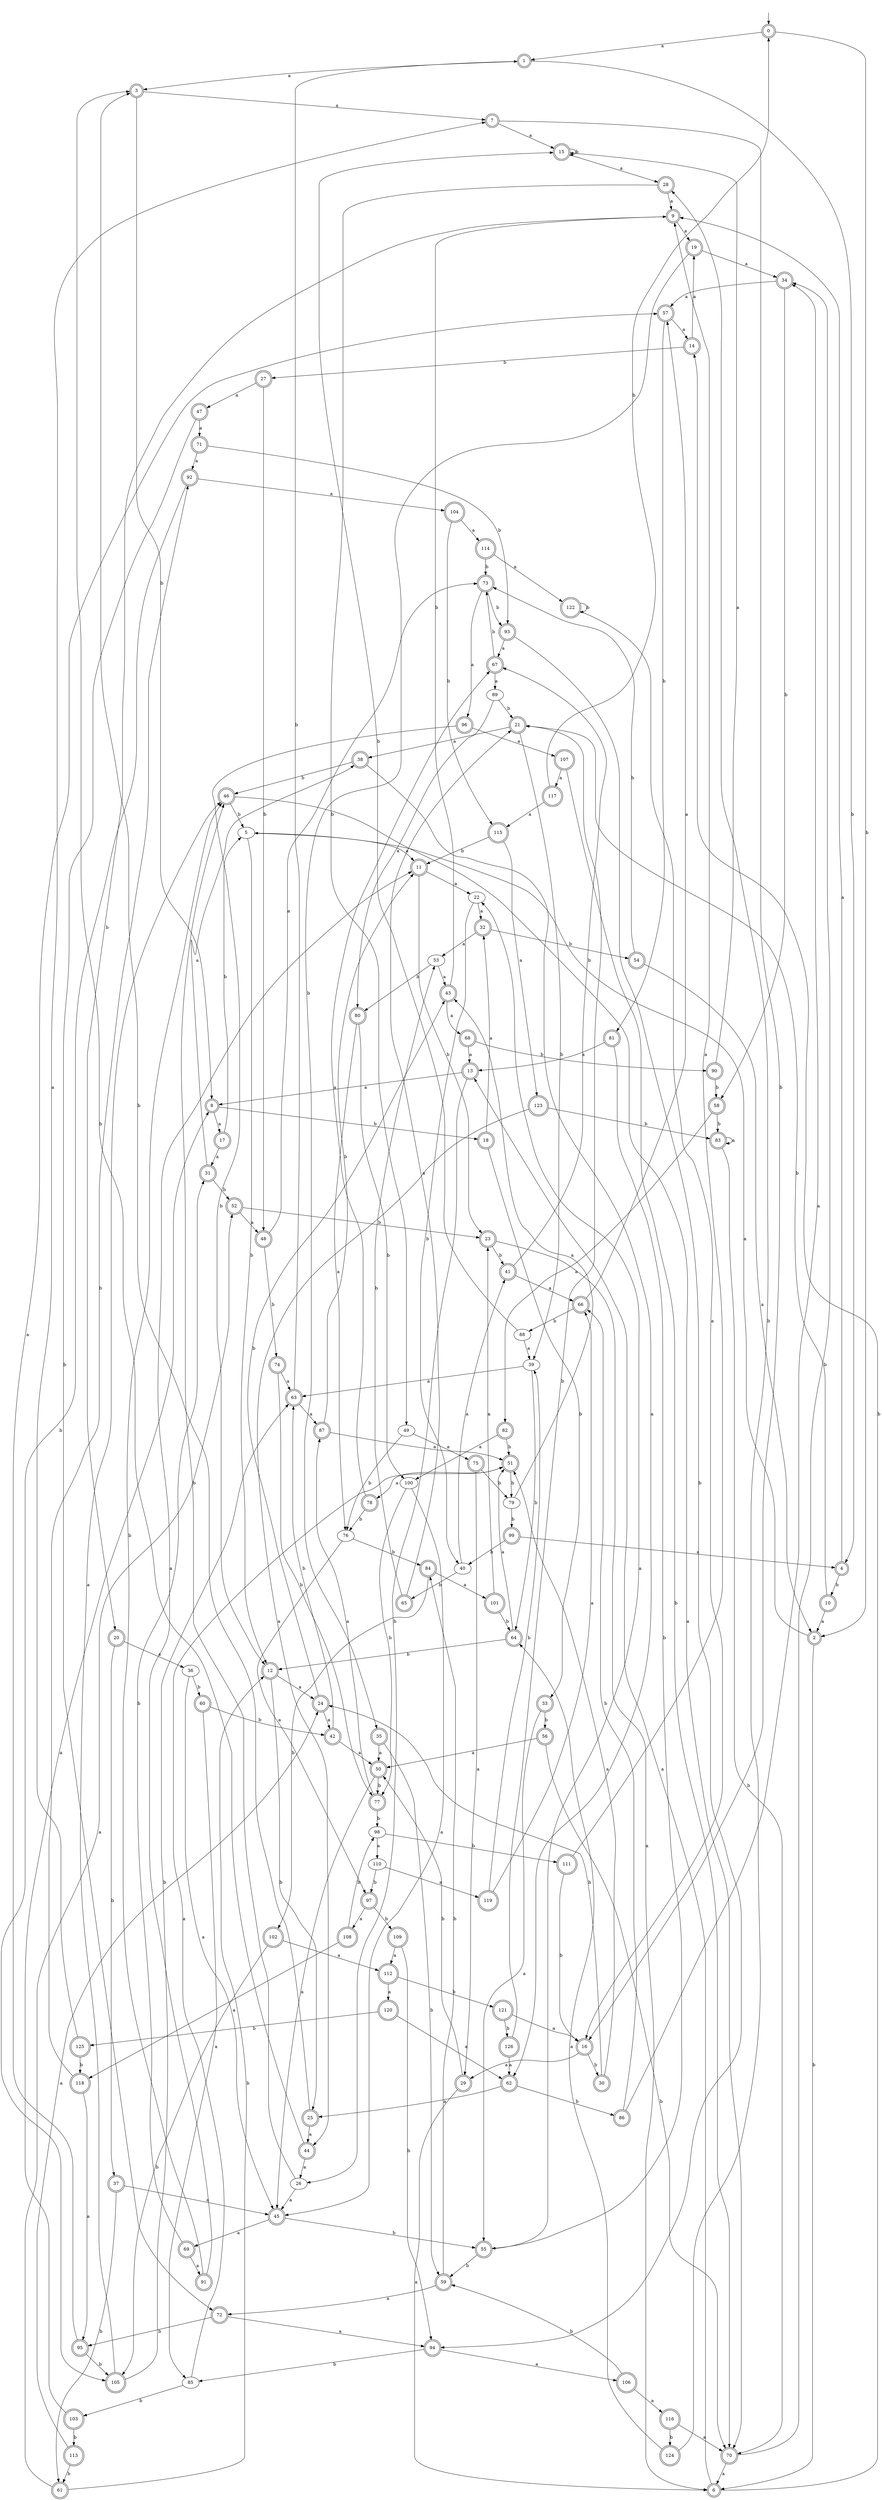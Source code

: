 digraph RandomDFA {
  __start0 [label="", shape=none];
  __start0 -> 0 [label=""];
  0 [shape=circle] [shape=doublecircle]
  0 -> 1 [label="a"]
  0 -> 2 [label="b"]
  1 [shape=doublecircle]
  1 -> 3 [label="a"]
  1 -> 4 [label="b"]
  2 [shape=doublecircle]
  2 -> 5 [label="a"]
  2 -> 6 [label="b"]
  3 [shape=doublecircle]
  3 -> 7 [label="a"]
  3 -> 8 [label="b"]
  4 [shape=doublecircle]
  4 -> 9 [label="a"]
  4 -> 10 [label="b"]
  5
  5 -> 11 [label="a"]
  5 -> 12 [label="b"]
  6 [shape=doublecircle]
  6 -> 13 [label="a"]
  6 -> 14 [label="b"]
  7 [shape=doublecircle]
  7 -> 15 [label="a"]
  7 -> 16 [label="b"]
  8 [shape=doublecircle]
  8 -> 17 [label="a"]
  8 -> 18 [label="b"]
  9 [shape=doublecircle]
  9 -> 19 [label="a"]
  9 -> 20 [label="b"]
  10 [shape=doublecircle]
  10 -> 2 [label="a"]
  10 -> 21 [label="b"]
  11 [shape=doublecircle]
  11 -> 22 [label="a"]
  11 -> 23 [label="b"]
  12 [shape=doublecircle]
  12 -> 24 [label="a"]
  12 -> 25 [label="b"]
  13 [shape=doublecircle]
  13 -> 8 [label="a"]
  13 -> 26 [label="b"]
  14 [shape=doublecircle]
  14 -> 19 [label="a"]
  14 -> 27 [label="b"]
  15 [shape=doublecircle]
  15 -> 28 [label="a"]
  15 -> 15 [label="b"]
  16 [shape=doublecircle]
  16 -> 29 [label="a"]
  16 -> 30 [label="b"]
  17 [shape=doublecircle]
  17 -> 31 [label="a"]
  17 -> 5 [label="b"]
  18 [shape=doublecircle]
  18 -> 32 [label="a"]
  18 -> 33 [label="b"]
  19 [shape=doublecircle]
  19 -> 34 [label="a"]
  19 -> 35 [label="b"]
  20 [shape=doublecircle]
  20 -> 36 [label="a"]
  20 -> 37 [label="b"]
  21 [shape=doublecircle]
  21 -> 38 [label="a"]
  21 -> 39 [label="b"]
  22
  22 -> 32 [label="a"]
  22 -> 40 [label="b"]
  23 [shape=doublecircle]
  23 -> 6 [label="a"]
  23 -> 41 [label="b"]
  24 [shape=doublecircle]
  24 -> 42 [label="a"]
  24 -> 43 [label="b"]
  25 [shape=doublecircle]
  25 -> 44 [label="a"]
  25 -> 3 [label="b"]
  26
  26 -> 45 [label="a"]
  26 -> 46 [label="b"]
  27 [shape=doublecircle]
  27 -> 47 [label="a"]
  27 -> 48 [label="b"]
  28 [shape=doublecircle]
  28 -> 9 [label="a"]
  28 -> 49 [label="b"]
  29 [shape=doublecircle]
  29 -> 6 [label="a"]
  29 -> 50 [label="b"]
  30 [shape=doublecircle]
  30 -> 51 [label="a"]
  30 -> 24 [label="b"]
  31 [shape=doublecircle]
  31 -> 38 [label="a"]
  31 -> 52 [label="b"]
  32 [shape=doublecircle]
  32 -> 53 [label="a"]
  32 -> 54 [label="b"]
  33 [shape=doublecircle]
  33 -> 55 [label="a"]
  33 -> 56 [label="b"]
  34 [shape=doublecircle]
  34 -> 57 [label="a"]
  34 -> 58 [label="b"]
  35 [shape=doublecircle]
  35 -> 50 [label="a"]
  35 -> 59 [label="b"]
  36
  36 -> 45 [label="a"]
  36 -> 60 [label="b"]
  37 [shape=doublecircle]
  37 -> 45 [label="a"]
  37 -> 61 [label="b"]
  38 [shape=doublecircle]
  38 -> 62 [label="a"]
  38 -> 46 [label="b"]
  39
  39 -> 63 [label="a"]
  39 -> 64 [label="b"]
  40
  40 -> 41 [label="a"]
  40 -> 65 [label="b"]
  41 [shape=doublecircle]
  41 -> 66 [label="a"]
  41 -> 67 [label="b"]
  42 [shape=doublecircle]
  42 -> 50 [label="a"]
  42 -> 63 [label="b"]
  43 [shape=doublecircle]
  43 -> 68 [label="a"]
  43 -> 9 [label="b"]
  44 [shape=doublecircle]
  44 -> 26 [label="a"]
  44 -> 3 [label="b"]
  45 [shape=doublecircle]
  45 -> 69 [label="a"]
  45 -> 55 [label="b"]
  46 [shape=doublecircle]
  46 -> 70 [label="a"]
  46 -> 5 [label="b"]
  47 [shape=doublecircle]
  47 -> 71 [label="a"]
  47 -> 72 [label="b"]
  48 [shape=doublecircle]
  48 -> 73 [label="a"]
  48 -> 74 [label="b"]
  49
  49 -> 75 [label="a"]
  49 -> 76 [label="b"]
  50 [shape=doublecircle]
  50 -> 45 [label="a"]
  50 -> 77 [label="b"]
  51 [shape=doublecircle]
  51 -> 78 [label="a"]
  51 -> 79 [label="b"]
  52 [shape=doublecircle]
  52 -> 48 [label="a"]
  52 -> 23 [label="b"]
  53
  53 -> 43 [label="a"]
  53 -> 80 [label="b"]
  54 [shape=doublecircle]
  54 -> 2 [label="a"]
  54 -> 73 [label="b"]
  55 [shape=doublecircle]
  55 -> 22 [label="a"]
  55 -> 59 [label="b"]
  56 [shape=doublecircle]
  56 -> 50 [label="a"]
  56 -> 70 [label="b"]
  57 [shape=doublecircle]
  57 -> 14 [label="a"]
  57 -> 81 [label="b"]
  58 [shape=doublecircle]
  58 -> 82 [label="a"]
  58 -> 83 [label="b"]
  59 [shape=doublecircle]
  59 -> 72 [label="a"]
  59 -> 84 [label="b"]
  60 [shape=doublecircle]
  60 -> 85 [label="a"]
  60 -> 42 [label="b"]
  61 [shape=doublecircle]
  61 -> 52 [label="a"]
  61 -> 12 [label="b"]
  62 [shape=doublecircle]
  62 -> 25 [label="a"]
  62 -> 86 [label="b"]
  63 [shape=doublecircle]
  63 -> 87 [label="a"]
  63 -> 1 [label="b"]
  64 [shape=doublecircle]
  64 -> 51 [label="a"]
  64 -> 12 [label="b"]
  65 [shape=doublecircle]
  65 -> 21 [label="a"]
  65 -> 53 [label="b"]
  66 [shape=doublecircle]
  66 -> 57 [label="a"]
  66 -> 88 [label="b"]
  67 [shape=doublecircle]
  67 -> 89 [label="a"]
  67 -> 73 [label="b"]
  68 [shape=doublecircle]
  68 -> 13 [label="a"]
  68 -> 90 [label="b"]
  69 [shape=doublecircle]
  69 -> 91 [label="a"]
  69 -> 31 [label="b"]
  70 [shape=doublecircle]
  70 -> 6 [label="a"]
  70 -> 34 [label="b"]
  71 [shape=doublecircle]
  71 -> 92 [label="a"]
  71 -> 93 [label="b"]
  72 [shape=doublecircle]
  72 -> 94 [label="a"]
  72 -> 95 [label="b"]
  73 [shape=doublecircle]
  73 -> 96 [label="a"]
  73 -> 93 [label="b"]
  74 [shape=doublecircle]
  74 -> 63 [label="a"]
  74 -> 77 [label="b"]
  75 [shape=doublecircle]
  75 -> 29 [label="a"]
  75 -> 79 [label="b"]
  76
  76 -> 97 [label="a"]
  76 -> 84 [label="b"]
  77 [shape=doublecircle]
  77 -> 87 [label="a"]
  77 -> 98 [label="b"]
  78 [shape=doublecircle]
  78 -> 67 [label="a"]
  78 -> 76 [label="b"]
  79
  79 -> 43 [label="a"]
  79 -> 99 [label="b"]
  80 [shape=doublecircle]
  80 -> 76 [label="a"]
  80 -> 100 [label="b"]
  81 [shape=doublecircle]
  81 -> 13 [label="a"]
  81 -> 55 [label="b"]
  82 [shape=doublecircle]
  82 -> 100 [label="a"]
  82 -> 51 [label="b"]
  83 [shape=doublecircle]
  83 -> 83 [label="a"]
  83 -> 70 [label="b"]
  84 [shape=doublecircle]
  84 -> 101 [label="a"]
  84 -> 102 [label="b"]
  85
  85 -> 51 [label="a"]
  85 -> 103 [label="b"]
  86 [shape=doublecircle]
  86 -> 34 [label="a"]
  86 -> 66 [label="b"]
  87 [shape=doublecircle]
  87 -> 51 [label="a"]
  87 -> 11 [label="b"]
  88
  88 -> 39 [label="a"]
  88 -> 15 [label="b"]
  89
  89 -> 80 [label="a"]
  89 -> 21 [label="b"]
  90 [shape=doublecircle]
  90 -> 15 [label="a"]
  90 -> 58 [label="b"]
  91 [shape=doublecircle]
  91 -> 11 [label="a"]
  91 -> 46 [label="b"]
  92 [shape=doublecircle]
  92 -> 104 [label="a"]
  92 -> 105 [label="b"]
  93 [shape=doublecircle]
  93 -> 67 [label="a"]
  93 -> 94 [label="b"]
  94 [shape=doublecircle]
  94 -> 106 [label="a"]
  94 -> 85 [label="b"]
  95 [shape=doublecircle]
  95 -> 57 [label="a"]
  95 -> 105 [label="b"]
  96 [shape=doublecircle]
  96 -> 107 [label="a"]
  96 -> 12 [label="b"]
  97 [shape=doublecircle]
  97 -> 108 [label="a"]
  97 -> 109 [label="b"]
  98
  98 -> 110 [label="a"]
  98 -> 111 [label="b"]
  99 [shape=doublecircle]
  99 -> 4 [label="a"]
  99 -> 40 [label="b"]
  100
  100 -> 45 [label="a"]
  100 -> 77 [label="b"]
  101 [shape=doublecircle]
  101 -> 23 [label="a"]
  101 -> 64 [label="b"]
  102 [shape=doublecircle]
  102 -> 112 [label="a"]
  102 -> 105 [label="b"]
  103 [shape=doublecircle]
  103 -> 8 [label="a"]
  103 -> 113 [label="b"]
  104 [shape=doublecircle]
  104 -> 114 [label="a"]
  104 -> 115 [label="b"]
  105 [shape=doublecircle]
  105 -> 46 [label="a"]
  105 -> 63 [label="b"]
  106 [shape=doublecircle]
  106 -> 116 [label="a"]
  106 -> 59 [label="b"]
  107 [shape=doublecircle]
  107 -> 117 [label="a"]
  107 -> 70 [label="b"]
  108 [shape=doublecircle]
  108 -> 118 [label="a"]
  108 -> 98 [label="b"]
  109 [shape=doublecircle]
  109 -> 112 [label="a"]
  109 -> 94 [label="b"]
  110
  110 -> 119 [label="a"]
  110 -> 97 [label="b"]
  111 [shape=doublecircle]
  111 -> 9 [label="a"]
  111 -> 16 [label="b"]
  112 [shape=doublecircle]
  112 -> 120 [label="a"]
  112 -> 121 [label="b"]
  113 [shape=doublecircle]
  113 -> 24 [label="a"]
  113 -> 61 [label="b"]
  114 [shape=doublecircle]
  114 -> 122 [label="a"]
  114 -> 73 [label="b"]
  115 [shape=doublecircle]
  115 -> 123 [label="a"]
  115 -> 11 [label="b"]
  116 [shape=doublecircle]
  116 -> 70 [label="a"]
  116 -> 124 [label="b"]
  117 [shape=doublecircle]
  117 -> 115 [label="a"]
  117 -> 0 [label="b"]
  118 [shape=doublecircle]
  118 -> 95 [label="a"]
  118 -> 92 [label="b"]
  119 [shape=doublecircle]
  119 -> 66 [label="a"]
  119 -> 39 [label="b"]
  120 [shape=doublecircle]
  120 -> 62 [label="a"]
  120 -> 125 [label="b"]
  121 [shape=doublecircle]
  121 -> 16 [label="a"]
  121 -> 126 [label="b"]
  122 [shape=doublecircle]
  122 -> 16 [label="a"]
  122 -> 122 [label="b"]
  123 [shape=doublecircle]
  123 -> 44 [label="a"]
  123 -> 83 [label="b"]
  124 [shape=doublecircle]
  124 -> 64 [label="a"]
  124 -> 28 [label="b"]
  125 [shape=doublecircle]
  125 -> 7 [label="a"]
  125 -> 118 [label="b"]
  126 [shape=doublecircle]
  126 -> 62 [label="a"]
  126 -> 21 [label="b"]
}
